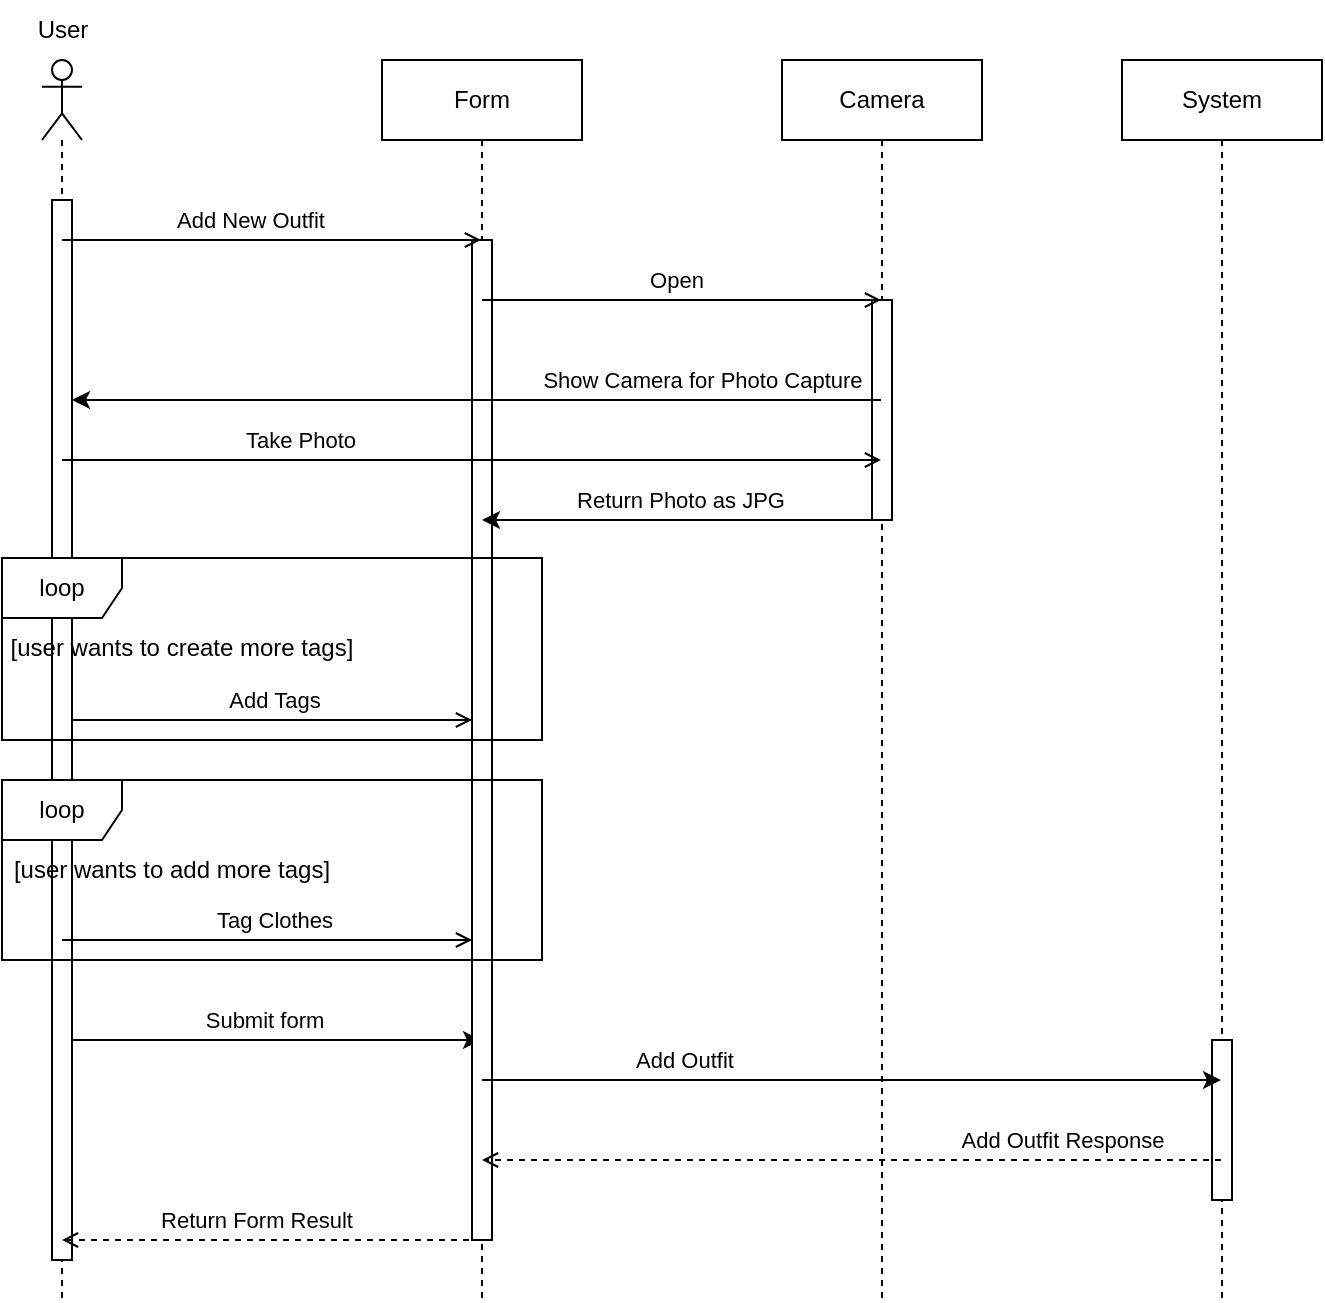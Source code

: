 <mxfile>
    <diagram name="Page-1" id="2DnxtzIVwM5QhD6xvI6n">
        <mxGraphModel dx="1084" dy="787" grid="1" gridSize="10" guides="1" tooltips="1" connect="1" arrows="1" fold="1" page="1" pageScale="1" pageWidth="1169" pageHeight="827" math="0" shadow="0">
            <root>
                <mxCell id="0"/>
                <mxCell id="1" parent="0"/>
                <mxCell id="henXX230tS3J5aYqAU2k-24" style="edgeStyle=orthogonalEdgeStyle;rounded=0;orthogonalLoop=1;jettySize=auto;html=1;curved=0;endArrow=open;endFill=0;" parent="1" edge="1" target="henXX230tS3J5aYqAU2k-41">
                    <mxGeometry relative="1" as="geometry">
                        <mxPoint x="160" y="450" as="sourcePoint"/>
                        <mxPoint x="310" y="450" as="targetPoint"/>
                        <Array as="points">
                            <mxPoint x="310" y="450"/>
                            <mxPoint x="310" y="450"/>
                        </Array>
                    </mxGeometry>
                </mxCell>
                <mxCell id="henXX230tS3J5aYqAU2k-25" value="Add Tags" style="edgeLabel;html=1;align=center;verticalAlign=middle;resizable=0;points=[];labelBackgroundColor=none;" parent="henXX230tS3J5aYqAU2k-24" vertex="1" connectable="0">
                    <mxGeometry x="0.087" y="2" relative="1" as="geometry">
                        <mxPoint x="-6" y="-8" as="offset"/>
                    </mxGeometry>
                </mxCell>
                <mxCell id="henXX230tS3J5aYqAU2k-30" style="edgeStyle=orthogonalEdgeStyle;rounded=0;orthogonalLoop=1;jettySize=auto;html=1;curved=0;" parent="1" source="henXX230tS3J5aYqAU2k-1" target="henXX230tS3J5aYqAU2k-5" edge="1">
                    <mxGeometry relative="1" as="geometry">
                        <Array as="points">
                            <mxPoint x="230" y="610"/>
                            <mxPoint x="230" y="610"/>
                        </Array>
                    </mxGeometry>
                </mxCell>
                <mxCell id="henXX230tS3J5aYqAU2k-31" value="Submit form" style="edgeLabel;html=1;align=center;verticalAlign=middle;resizable=0;points=[];labelBackgroundColor=none;" parent="henXX230tS3J5aYqAU2k-30" vertex="1" connectable="0">
                    <mxGeometry x="-0.153" y="-2" relative="1" as="geometry">
                        <mxPoint x="12" y="-12" as="offset"/>
                    </mxGeometry>
                </mxCell>
                <mxCell id="henXX230tS3J5aYqAU2k-1" value="" style="shape=umlLifeline;perimeter=lifelinePerimeter;whiteSpace=wrap;html=1;container=1;dropTarget=0;collapsible=0;recursiveResize=0;outlineConnect=0;portConstraint=eastwest;newEdgeStyle={&quot;curved&quot;:0,&quot;rounded&quot;:0};participant=umlActor;size=40;fillColor=none;" parent="1" vertex="1">
                    <mxGeometry x="150" y="120" width="20" height="620" as="geometry"/>
                </mxCell>
                <mxCell id="henXX230tS3J5aYqAU2k-15" value="" style="html=1;points=[[0,0,0,0,5],[0,1,0,0,-5],[1,0,0,0,5],[1,1,0,0,-5]];perimeter=orthogonalPerimeter;outlineConnect=0;targetShapes=umlLifeline;portConstraint=eastwest;newEdgeStyle={&quot;curved&quot;:0,&quot;rounded&quot;:0};fillColor=default;" parent="henXX230tS3J5aYqAU2k-1" vertex="1">
                    <mxGeometry x="5" y="70" width="10" height="530" as="geometry"/>
                </mxCell>
                <mxCell id="henXX230tS3J5aYqAU2k-2" value="User" style="text;html=1;align=center;verticalAlign=middle;resizable=0;points=[];autosize=1;strokeColor=none;fillColor=none;" parent="1" vertex="1">
                    <mxGeometry x="135" y="90" width="50" height="30" as="geometry"/>
                </mxCell>
                <mxCell id="henXX230tS3J5aYqAU2k-4" value="Camera" style="shape=umlLifeline;perimeter=lifelinePerimeter;whiteSpace=wrap;html=1;container=1;dropTarget=0;collapsible=0;recursiveResize=0;outlineConnect=0;portConstraint=eastwest;newEdgeStyle={&quot;curved&quot;:0,&quot;rounded&quot;:0};fillColor=default;" parent="1" vertex="1">
                    <mxGeometry x="520" y="120" width="100" height="620" as="geometry"/>
                </mxCell>
                <mxCell id="henXX230tS3J5aYqAU2k-44" value="" style="html=1;points=[[0,0,0,0,5],[0,1,0,0,-5],[1,0,0,0,5],[1,1,0,0,-5]];perimeter=orthogonalPerimeter;outlineConnect=0;targetShapes=umlLifeline;portConstraint=eastwest;newEdgeStyle={&quot;curved&quot;:0,&quot;rounded&quot;:0};" parent="henXX230tS3J5aYqAU2k-4" vertex="1">
                    <mxGeometry x="45" y="120" width="10" height="110" as="geometry"/>
                </mxCell>
                <mxCell id="henXX230tS3J5aYqAU2k-39" style="edgeStyle=orthogonalEdgeStyle;rounded=0;orthogonalLoop=1;jettySize=auto;html=1;curved=0;endArrow=open;endFill=0;dashed=1;" parent="1" source="henXX230tS3J5aYqAU2k-5" target="henXX230tS3J5aYqAU2k-1" edge="1">
                    <mxGeometry relative="1" as="geometry">
                        <Array as="points">
                            <mxPoint x="230" y="710"/>
                            <mxPoint x="230" y="710"/>
                        </Array>
                    </mxGeometry>
                </mxCell>
                <mxCell id="henXX230tS3J5aYqAU2k-40" value="Return Form Result" style="edgeLabel;html=1;align=center;verticalAlign=middle;resizable=0;points=[];labelBackgroundColor=none;" parent="henXX230tS3J5aYqAU2k-39" vertex="1" connectable="0">
                    <mxGeometry x="0.073" y="1" relative="1" as="geometry">
                        <mxPoint y="-11" as="offset"/>
                    </mxGeometry>
                </mxCell>
                <mxCell id="henXX230tS3J5aYqAU2k-5" value="Form" style="shape=umlLifeline;perimeter=lifelinePerimeter;whiteSpace=wrap;html=1;container=1;dropTarget=0;collapsible=0;recursiveResize=0;outlineConnect=0;portConstraint=eastwest;newEdgeStyle={&quot;curved&quot;:0,&quot;rounded&quot;:0};fillColor=default;" parent="1" vertex="1">
                    <mxGeometry x="320" y="120" width="100" height="620" as="geometry"/>
                </mxCell>
                <mxCell id="henXX230tS3J5aYqAU2k-41" value="" style="html=1;points=[[0,0,0,0,5],[0,1,0,0,-5],[1,0,0,0,5],[1,1,0,0,-5]];perimeter=orthogonalPerimeter;outlineConnect=0;targetShapes=umlLifeline;portConstraint=eastwest;newEdgeStyle={&quot;curved&quot;:0,&quot;rounded&quot;:0};" parent="henXX230tS3J5aYqAU2k-5" vertex="1">
                    <mxGeometry x="45" y="90" width="10" height="500" as="geometry"/>
                </mxCell>
                <mxCell id="henXX230tS3J5aYqAU2k-6" value="System" style="shape=umlLifeline;perimeter=lifelinePerimeter;whiteSpace=wrap;html=1;container=1;dropTarget=0;collapsible=0;recursiveResize=0;outlineConnect=0;portConstraint=eastwest;newEdgeStyle={&quot;curved&quot;:0,&quot;rounded&quot;:0};fillColor=default;" parent="1" vertex="1">
                    <mxGeometry x="690" y="120" width="100" height="620" as="geometry"/>
                </mxCell>
                <mxCell id="henXX230tS3J5aYqAU2k-45" value="" style="html=1;points=[[0,0,0,0,5],[0,1,0,0,-5],[1,0,0,0,5],[1,1,0,0,-5]];perimeter=orthogonalPerimeter;outlineConnect=0;targetShapes=umlLifeline;portConstraint=eastwest;newEdgeStyle={&quot;curved&quot;:0,&quot;rounded&quot;:0};" parent="henXX230tS3J5aYqAU2k-6" vertex="1">
                    <mxGeometry x="45" y="490" width="10" height="80" as="geometry"/>
                </mxCell>
                <mxCell id="henXX230tS3J5aYqAU2k-26" style="edgeStyle=orthogonalEdgeStyle;rounded=0;orthogonalLoop=1;jettySize=auto;html=1;curved=0;endArrow=open;endFill=0;" parent="1" edge="1" target="henXX230tS3J5aYqAU2k-41">
                    <mxGeometry relative="1" as="geometry">
                        <mxPoint x="160" y="560" as="sourcePoint"/>
                        <mxPoint x="310" y="560" as="targetPoint"/>
                        <Array as="points">
                            <mxPoint x="320" y="560"/>
                            <mxPoint x="320" y="560"/>
                        </Array>
                    </mxGeometry>
                </mxCell>
                <mxCell id="henXX230tS3J5aYqAU2k-27" value="Tag Clothes" style="edgeLabel;html=1;align=center;verticalAlign=middle;resizable=0;points=[];labelBackgroundColor=none;" parent="henXX230tS3J5aYqAU2k-26" vertex="1" connectable="0">
                    <mxGeometry x="0.087" y="2" relative="1" as="geometry">
                        <mxPoint x="-6" y="-8" as="offset"/>
                    </mxGeometry>
                </mxCell>
                <mxCell id="henXX230tS3J5aYqAU2k-29" value="[user wants to add more tags]" style="text;html=1;align=center;verticalAlign=middle;whiteSpace=wrap;rounded=0;" parent="1" vertex="1">
                    <mxGeometry x="130" y="510" width="170" height="30" as="geometry"/>
                </mxCell>
                <mxCell id="henXX230tS3J5aYqAU2k-23" value="[user wants to create more tags]" style="text;html=1;align=center;verticalAlign=middle;whiteSpace=wrap;rounded=0;" parent="1" vertex="1">
                    <mxGeometry x="130" y="399" width="180" height="30" as="geometry"/>
                </mxCell>
                <mxCell id="henXX230tS3J5aYqAU2k-22" value="loop" style="shape=umlFrame;whiteSpace=wrap;html=1;pointerEvents=0;" parent="1" vertex="1">
                    <mxGeometry x="130" y="369" width="270" height="91" as="geometry"/>
                </mxCell>
                <mxCell id="henXX230tS3J5aYqAU2k-28" value="loop" style="shape=umlFrame;whiteSpace=wrap;html=1;pointerEvents=0;" parent="1" vertex="1">
                    <mxGeometry x="130" y="480" width="270" height="90" as="geometry"/>
                </mxCell>
                <mxCell id="henXX230tS3J5aYqAU2k-20" style="edgeStyle=orthogonalEdgeStyle;rounded=0;orthogonalLoop=1;jettySize=auto;html=1;curved=0;endArrow=open;endFill=0;" parent="1" source="henXX230tS3J5aYqAU2k-5" target="henXX230tS3J5aYqAU2k-4" edge="1">
                    <mxGeometry relative="1" as="geometry">
                        <Array as="points">
                            <mxPoint x="490" y="240"/>
                            <mxPoint x="490" y="240"/>
                        </Array>
                    </mxGeometry>
                </mxCell>
                <mxCell id="henXX230tS3J5aYqAU2k-21" value="Open" style="edgeLabel;html=1;align=center;verticalAlign=middle;resizable=0;points=[];labelBackgroundColor=none;" parent="henXX230tS3J5aYqAU2k-20" vertex="1" connectable="0">
                    <mxGeometry x="-0.039" relative="1" as="geometry">
                        <mxPoint x="1" y="-10" as="offset"/>
                    </mxGeometry>
                </mxCell>
                <mxCell id="henXX230tS3J5aYqAU2k-9" style="edgeStyle=orthogonalEdgeStyle;rounded=0;orthogonalLoop=1;jettySize=auto;html=1;curved=0;endArrow=open;endFill=0;" parent="1" source="henXX230tS3J5aYqAU2k-1" target="henXX230tS3J5aYqAU2k-5" edge="1">
                    <mxGeometry relative="1" as="geometry">
                        <Array as="points">
                            <mxPoint x="240" y="210"/>
                            <mxPoint x="240" y="210"/>
                        </Array>
                    </mxGeometry>
                </mxCell>
                <mxCell id="henXX230tS3J5aYqAU2k-12" value="Add New Outfit" style="edgeLabel;html=1;align=center;verticalAlign=middle;resizable=0;points=[];labelBackgroundColor=none;" parent="henXX230tS3J5aYqAU2k-9" vertex="1" connectable="0">
                    <mxGeometry x="-0.108" y="4" relative="1" as="geometry">
                        <mxPoint y="-6" as="offset"/>
                    </mxGeometry>
                </mxCell>
                <mxCell id="4" style="edgeStyle=none;html=1;curved=0;rounded=0;" edge="1" parent="1" source="henXX230tS3J5aYqAU2k-4" target="henXX230tS3J5aYqAU2k-15">
                    <mxGeometry relative="1" as="geometry">
                        <mxPoint x="180" y="260" as="targetPoint"/>
                        <Array as="points">
                            <mxPoint x="360" y="290"/>
                        </Array>
                    </mxGeometry>
                </mxCell>
                <mxCell id="6" value="Show Camera for Photo Capture" style="edgeLabel;html=1;align=center;verticalAlign=middle;resizable=0;points=[];labelBackgroundColor=none;" vertex="1" connectable="0" parent="4">
                    <mxGeometry x="-0.577" relative="1" as="geometry">
                        <mxPoint x="-4" y="-10" as="offset"/>
                    </mxGeometry>
                </mxCell>
                <mxCell id="henXX230tS3J5aYqAU2k-46" style="edgeStyle=orthogonalEdgeStyle;rounded=0;orthogonalLoop=1;jettySize=auto;html=1;curved=0;endArrow=open;endFill=0;" parent="1" edge="1" target="henXX230tS3J5aYqAU2k-4">
                    <mxGeometry relative="1" as="geometry">
                        <mxPoint x="160" y="320" as="sourcePoint"/>
                        <mxPoint x="490" y="320" as="targetPoint"/>
                        <Array as="points">
                            <mxPoint x="440" y="320"/>
                            <mxPoint x="440" y="320"/>
                        </Array>
                    </mxGeometry>
                </mxCell>
                <mxCell id="henXX230tS3J5aYqAU2k-47" value="Take Photo" style="edgeLabel;html=1;align=center;verticalAlign=middle;resizable=0;points=[];labelBackgroundColor=none;" parent="henXX230tS3J5aYqAU2k-46" vertex="1" connectable="0">
                    <mxGeometry x="0.224" y="-1" relative="1" as="geometry">
                        <mxPoint x="-132" y="-11" as="offset"/>
                    </mxGeometry>
                </mxCell>
                <mxCell id="henXX230tS3J5aYqAU2k-18" style="edgeStyle=orthogonalEdgeStyle;rounded=0;orthogonalLoop=1;jettySize=auto;html=1;curved=0;" parent="1" source="henXX230tS3J5aYqAU2k-4" target="henXX230tS3J5aYqAU2k-5" edge="1">
                    <mxGeometry relative="1" as="geometry">
                        <mxPoint x="489.5" y="370" as="sourcePoint"/>
                        <mxPoint x="309.5" y="370" as="targetPoint"/>
                        <Array as="points">
                            <mxPoint x="430" y="350"/>
                            <mxPoint x="430" y="350"/>
                        </Array>
                    </mxGeometry>
                </mxCell>
                <mxCell id="henXX230tS3J5aYqAU2k-19" value="Return Photo as JPG" style="edgeLabel;html=1;align=center;verticalAlign=middle;resizable=0;points=[];labelBackgroundColor=none;" parent="henXX230tS3J5aYqAU2k-18" vertex="1" connectable="0">
                    <mxGeometry x="0.161" y="-2" relative="1" as="geometry">
                        <mxPoint x="15" y="-8" as="offset"/>
                    </mxGeometry>
                </mxCell>
                <mxCell id="henXX230tS3J5aYqAU2k-34" style="edgeStyle=orthogonalEdgeStyle;rounded=0;orthogonalLoop=1;jettySize=auto;html=1;curved=0;" parent="1" source="henXX230tS3J5aYqAU2k-5" target="henXX230tS3J5aYqAU2k-6" edge="1">
                    <mxGeometry relative="1" as="geometry">
                        <Array as="points">
                            <mxPoint x="470" y="630"/>
                            <mxPoint x="470" y="630"/>
                        </Array>
                    </mxGeometry>
                </mxCell>
                <mxCell id="henXX230tS3J5aYqAU2k-37" value="Add Outfit" style="edgeLabel;html=1;align=center;verticalAlign=middle;resizable=0;points=[];labelBackgroundColor=none;" parent="henXX230tS3J5aYqAU2k-34" vertex="1" connectable="0">
                    <mxGeometry x="-0.343" y="2" relative="1" as="geometry">
                        <mxPoint x="-21" y="-8" as="offset"/>
                    </mxGeometry>
                </mxCell>
                <mxCell id="henXX230tS3J5aYqAU2k-36" style="edgeStyle=orthogonalEdgeStyle;rounded=0;orthogonalLoop=1;jettySize=auto;html=1;curved=0;endArrow=open;endFill=0;dashed=1;" parent="1" source="henXX230tS3J5aYqAU2k-6" target="henXX230tS3J5aYqAU2k-5" edge="1">
                    <mxGeometry relative="1" as="geometry">
                        <Array as="points">
                            <mxPoint x="500" y="670"/>
                            <mxPoint x="500" y="670"/>
                        </Array>
                    </mxGeometry>
                </mxCell>
                <mxCell id="henXX230tS3J5aYqAU2k-38" value="Add Outfit Response" style="edgeLabel;html=1;align=center;verticalAlign=middle;resizable=0;points=[];labelBackgroundColor=none;" parent="henXX230tS3J5aYqAU2k-36" vertex="1" connectable="0">
                    <mxGeometry x="-0.062" y="-1" relative="1" as="geometry">
                        <mxPoint x="94" y="-9" as="offset"/>
                    </mxGeometry>
                </mxCell>
            </root>
        </mxGraphModel>
    </diagram>
</mxfile>